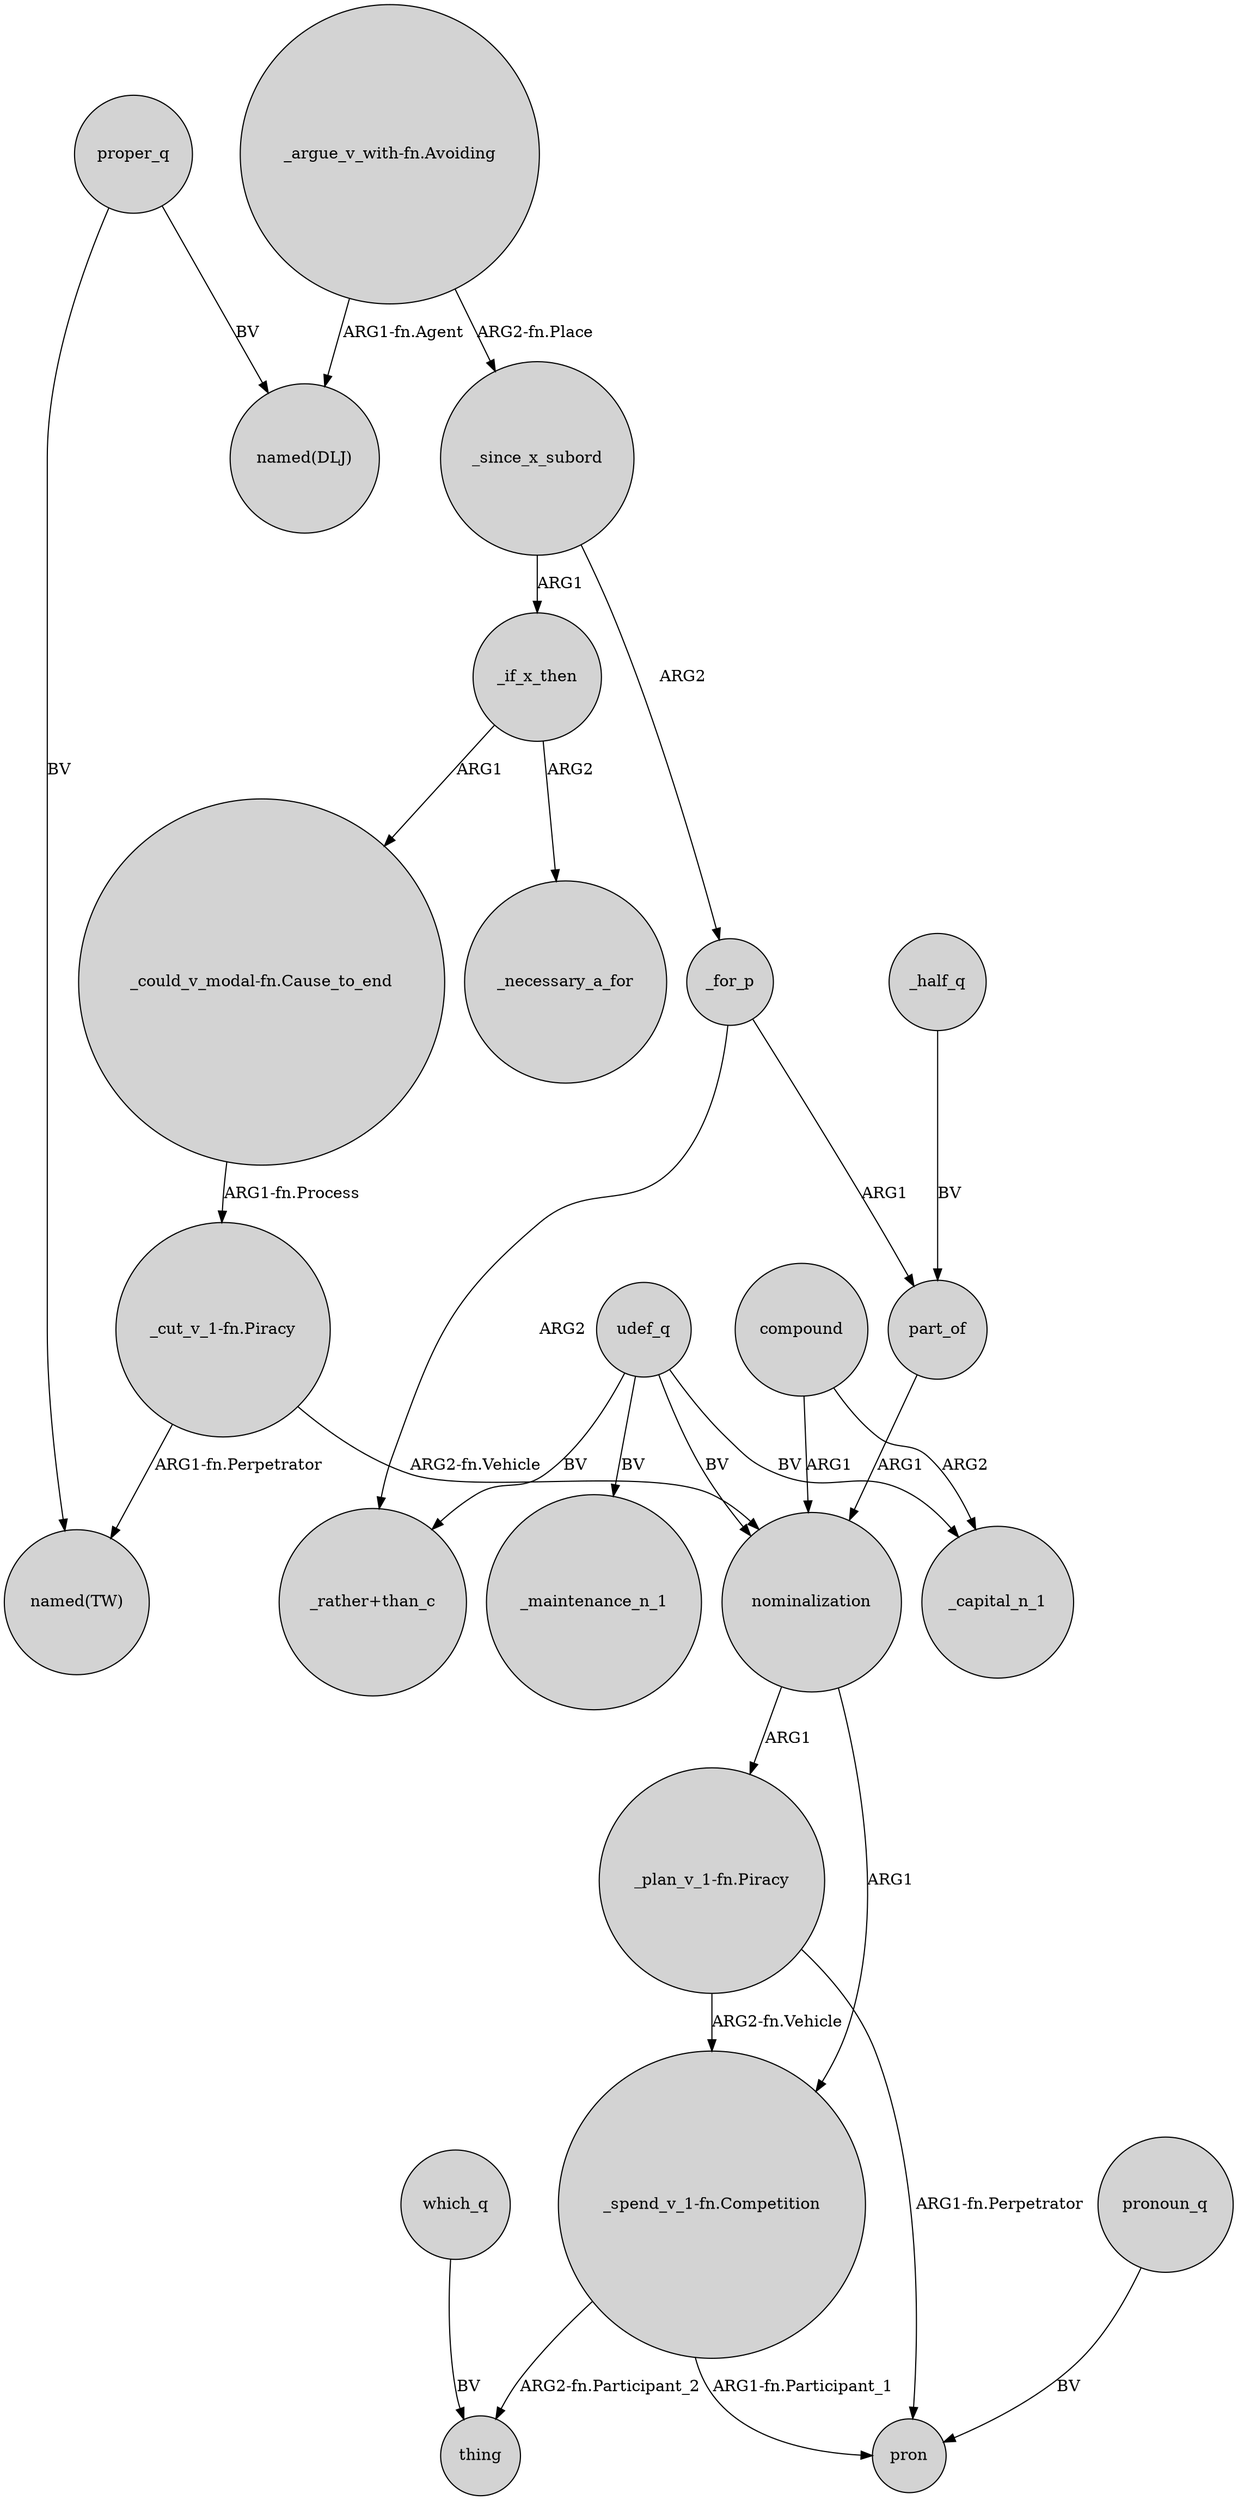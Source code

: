 digraph {
	node [shape=circle style=filled]
	proper_q -> "named(TW)" [label=BV]
	"_spend_v_1-fn.Competition" -> thing [label="ARG2-fn.Participant_2"]
	"_cut_v_1-fn.Piracy" -> "named(TW)" [label="ARG1-fn.Perpetrator"]
	udef_q -> "_rather+than_c" [label=BV]
	udef_q -> nominalization [label=BV]
	nominalization -> "_plan_v_1-fn.Piracy" [label=ARG1]
	which_q -> thing [label=BV]
	_since_x_subord -> _for_p [label=ARG2]
	proper_q -> "named(DLJ)" [label=BV]
	"_plan_v_1-fn.Piracy" -> pron [label="ARG1-fn.Perpetrator"]
	"_spend_v_1-fn.Competition" -> pron [label="ARG1-fn.Participant_1"]
	_if_x_then -> "_could_v_modal-fn.Cause_to_end" [label=ARG1]
	"_argue_v_with-fn.Avoiding" -> "named(DLJ)" [label="ARG1-fn.Agent"]
	nominalization -> "_spend_v_1-fn.Competition" [label=ARG1]
	pronoun_q -> pron [label=BV]
	compound -> nominalization [label=ARG1]
	"_plan_v_1-fn.Piracy" -> "_spend_v_1-fn.Competition" [label="ARG2-fn.Vehicle"]
	_for_p -> "_rather+than_c" [label=ARG2]
	_half_q -> part_of [label=BV]
	"_argue_v_with-fn.Avoiding" -> _since_x_subord [label="ARG2-fn.Place"]
	udef_q -> _capital_n_1 [label=BV]
	_if_x_then -> _necessary_a_for [label=ARG2]
	part_of -> nominalization [label=ARG1]
	udef_q -> _maintenance_n_1 [label=BV]
	compound -> _capital_n_1 [label=ARG2]
	_since_x_subord -> _if_x_then [label=ARG1]
	"_cut_v_1-fn.Piracy" -> nominalization [label="ARG2-fn.Vehicle"]
	_for_p -> part_of [label=ARG1]
	"_could_v_modal-fn.Cause_to_end" -> "_cut_v_1-fn.Piracy" [label="ARG1-fn.Process"]
}
